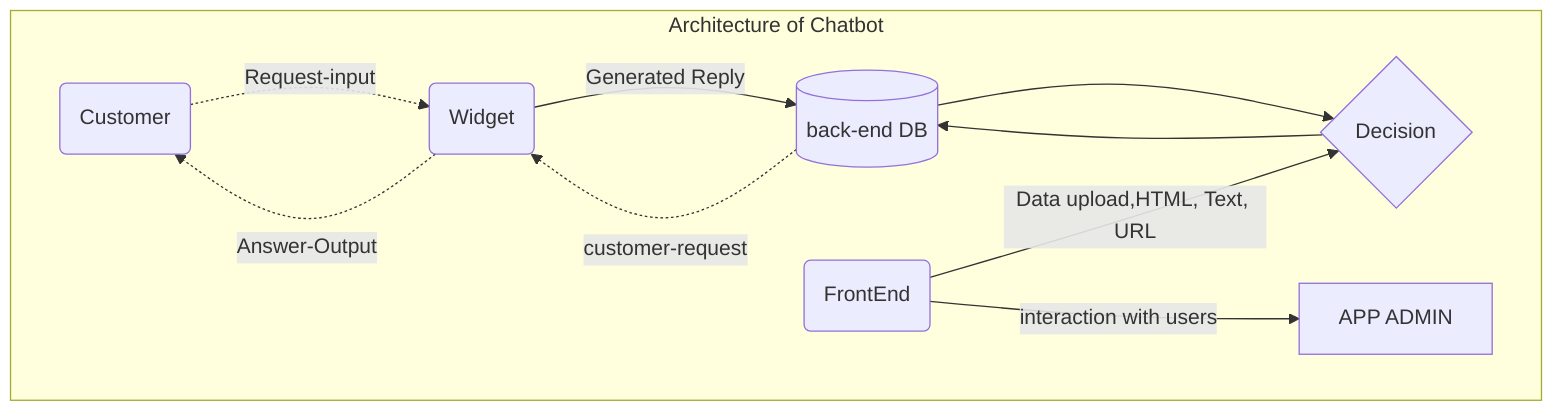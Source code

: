 flowchart TD
 subgraph s1["Architecture of Chatbot"]
         n2["Customer"] -. "Request-input" .-> n3["Widget"]
    n3 -. "Answer-Output" .-> n2
    n5["back-end DB"] -. "customer-request" .-> n3
    n3 -- Generated Reply --> n5
    n6["Decision"] --> n5
    n5 --> n6
    n7["FrontEnd"] -- Data upload,HTML, Text, URL --> n6
    n7 -- interaction with users --> n8["APP ADMIN"]

    n2@{ shape: rounded}
    n3@{ shape: rounded}
    n5@{ shape: cyl}
    n6@{ shape: decision}
    n7@{ shape: rounded}

  end